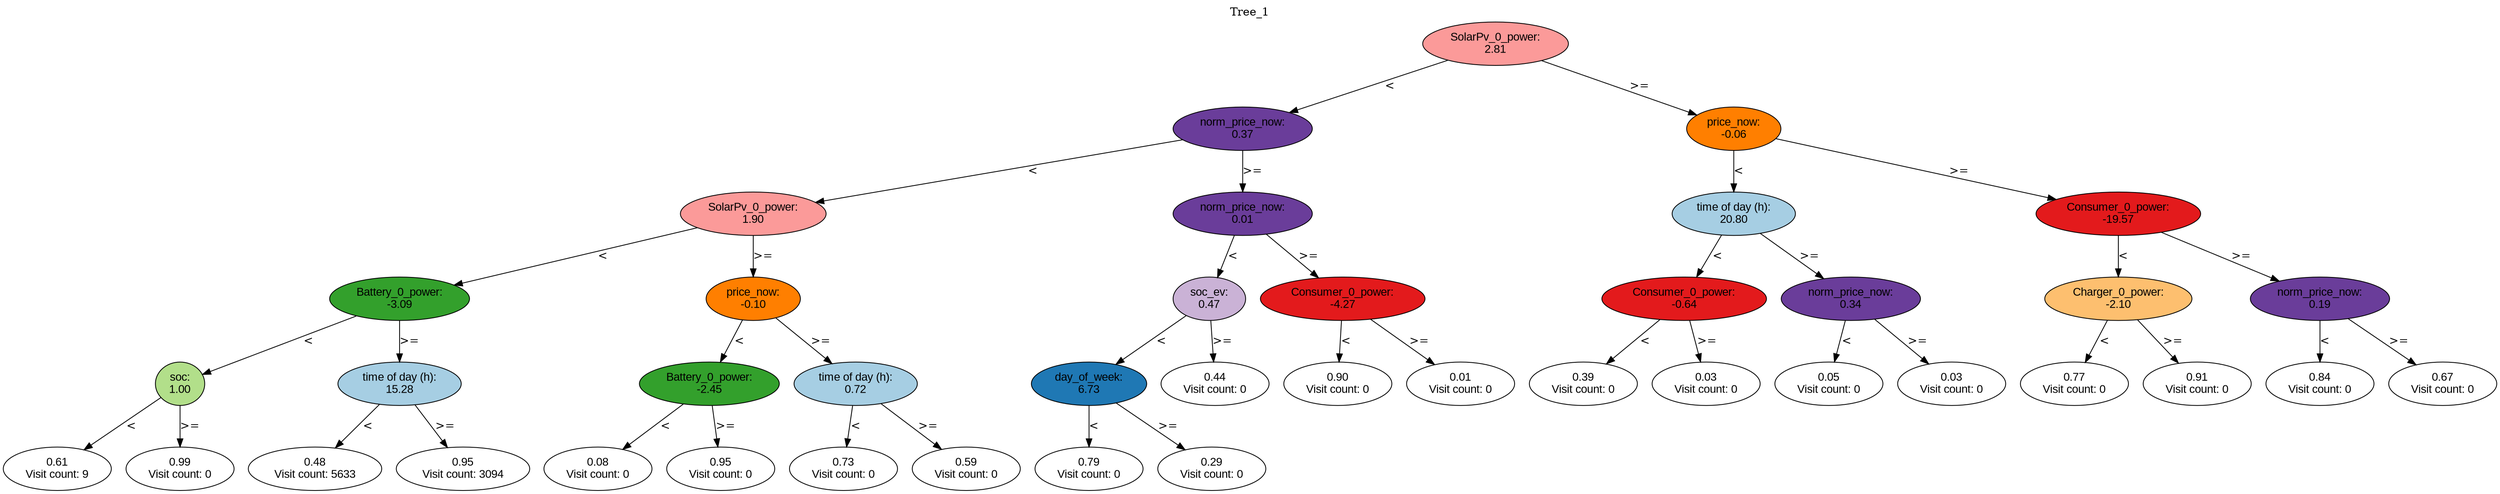 digraph BST {
    node [fontname="Arial" style=filled colorscheme=paired12];
    0 [ label = "SolarPv_0_power:
2.81" fillcolor=5];
    1 [ label = "norm_price_now:
0.37" fillcolor=10];
    2 [ label = "SolarPv_0_power:
1.90" fillcolor=5];
    3 [ label = "Battery_0_power:
-3.09" fillcolor=4];
    4 [ label = "soc:
1.00" fillcolor=3];
    5 [ label = "0.61
Visit count: 9" fillcolor=white];
    6 [ label = "0.99
Visit count: 0" fillcolor=white];
    7 [ label = "time of day (h):
15.28" fillcolor=1];
    8 [ label = "0.48
Visit count: 5633" fillcolor=white];
    9 [ label = "0.95
Visit count: 3094" fillcolor=white];
    10 [ label = "price_now:
-0.10" fillcolor=8];
    11 [ label = "Battery_0_power:
-2.45" fillcolor=4];
    12 [ label = "0.08
Visit count: 0" fillcolor=white];
    13 [ label = "0.95
Visit count: 0" fillcolor=white];
    14 [ label = "time of day (h):
0.72" fillcolor=1];
    15 [ label = "0.73
Visit count: 0" fillcolor=white];
    16 [ label = "0.59
Visit count: 0" fillcolor=white];
    17 [ label = "norm_price_now:
0.01" fillcolor=10];
    18 [ label = "soc_ev:
0.47" fillcolor=9];
    19 [ label = "day_of_week:
6.73" fillcolor=2];
    20 [ label = "0.79
Visit count: 0" fillcolor=white];
    21 [ label = "0.29
Visit count: 0" fillcolor=white];
    22 [ label = "0.44
Visit count: 0" fillcolor=white];
    23 [ label = "Consumer_0_power:
-4.27" fillcolor=6];
    24 [ label = "0.90
Visit count: 0" fillcolor=white];
    25 [ label = "0.01
Visit count: 0" fillcolor=white];
    26 [ label = "price_now:
-0.06" fillcolor=8];
    27 [ label = "time of day (h):
20.80" fillcolor=1];
    28 [ label = "Consumer_0_power:
-0.64" fillcolor=6];
    29 [ label = "0.39
Visit count: 0" fillcolor=white];
    30 [ label = "0.03
Visit count: 0" fillcolor=white];
    31 [ label = "norm_price_now:
0.34" fillcolor=10];
    32 [ label = "0.05
Visit count: 0" fillcolor=white];
    33 [ label = "0.03
Visit count: 0" fillcolor=white];
    34 [ label = "Consumer_0_power:
-19.57" fillcolor=6];
    35 [ label = "Charger_0_power:
-2.10" fillcolor=7];
    36 [ label = "0.77
Visit count: 0" fillcolor=white];
    37 [ label = "0.91
Visit count: 0" fillcolor=white];
    38 [ label = "norm_price_now:
0.19" fillcolor=10];
    39 [ label = "0.84
Visit count: 0" fillcolor=white];
    40 [ label = "0.67
Visit count: 0" fillcolor=white];

    0  -> 1[ label = "<"];
    0  -> 26[ label = ">="];
    1  -> 2[ label = "<"];
    1  -> 17[ label = ">="];
    2  -> 3[ label = "<"];
    2  -> 10[ label = ">="];
    3  -> 4[ label = "<"];
    3  -> 7[ label = ">="];
    4  -> 5[ label = "<"];
    4  -> 6[ label = ">="];
    7  -> 8[ label = "<"];
    7  -> 9[ label = ">="];
    10  -> 11[ label = "<"];
    10  -> 14[ label = ">="];
    11  -> 12[ label = "<"];
    11  -> 13[ label = ">="];
    14  -> 15[ label = "<"];
    14  -> 16[ label = ">="];
    17  -> 18[ label = "<"];
    17  -> 23[ label = ">="];
    18  -> 19[ label = "<"];
    18  -> 22[ label = ">="];
    19  -> 20[ label = "<"];
    19  -> 21[ label = ">="];
    23  -> 24[ label = "<"];
    23  -> 25[ label = ">="];
    26  -> 27[ label = "<"];
    26  -> 34[ label = ">="];
    27  -> 28[ label = "<"];
    27  -> 31[ label = ">="];
    28  -> 29[ label = "<"];
    28  -> 30[ label = ">="];
    31  -> 32[ label = "<"];
    31  -> 33[ label = ">="];
    34  -> 35[ label = "<"];
    34  -> 38[ label = ">="];
    35  -> 36[ label = "<"];
    35  -> 37[ label = ">="];
    38  -> 39[ label = "<"];
    38  -> 40[ label = ">="];

    labelloc="t";
    label="Tree_1";
}